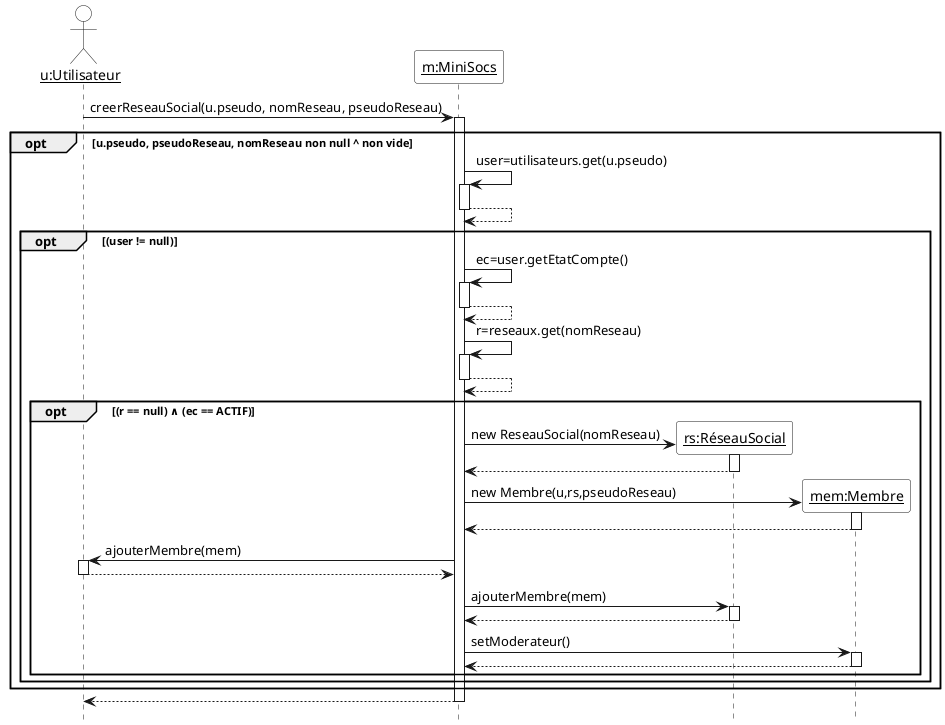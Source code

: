 @startuml

'Diagramme de séquence (PlantUML)'

'Configuration charte graphique'
hide footbox
skinparam sequenceParticipantBackgroundColor White
skinparam sequenceActorBackgroundColor White

'Déclaration des acteurs et des participants (déjà existants avant la séquence)'

actor "__u:Utilisateur__" as u
participant "__m:MiniSocs__" as m 

'Séquence avec les messages, les créations de participants, etc.'

u -> m ++ : creerReseauSocial(u.pseudo, nomReseau, pseudoReseau)
opt u.pseudo, pseudoReseau, nomReseau non null ^ non vide
m -> m ++ : user=utilisateurs.get(u.pseudo)
return
opt (user != null)
m -> m ++ : ec=user.getEtatCompte()
return
m -> m ++ : r=reseaux.get(nomReseau)
return
opt (r == null) ∧ (ec == ACTIF)
create "__rs:RéseauSocial__" as rs
m -> rs ++ : new ReseauSocial(nomReseau)
return
create "__mem:Membre__" as mem
m -> mem ++ : new Membre(u,rs,pseudoReseau)
return
m -> u ++ : ajouterMembre(mem)
return
m -> rs ++ : ajouterMembre(mem)
return
m -> "__mem:Membre__" as mem ++ : setModerateur()
return



end
end
end
return
@enduml
